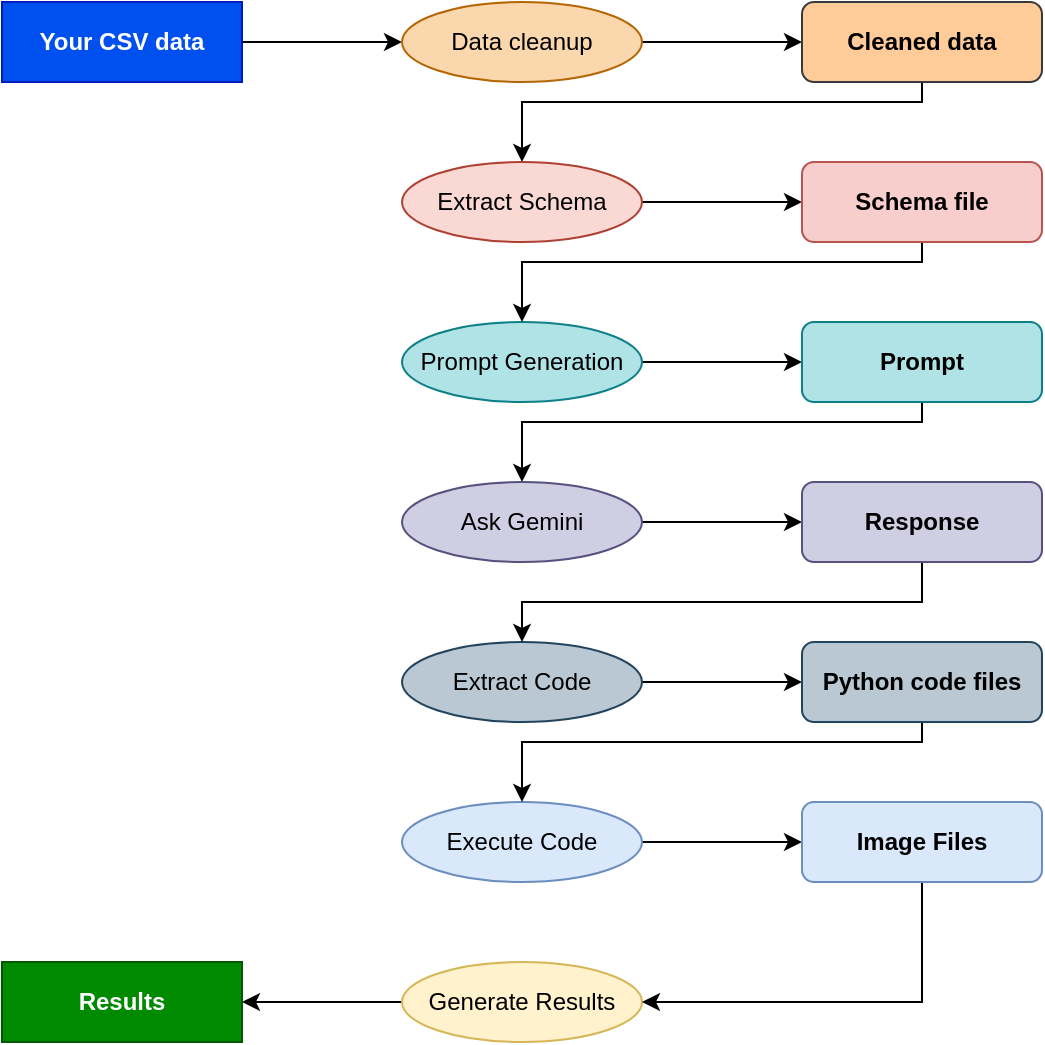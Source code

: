 <mxfile version="23.0.2" type="device">
  <diagram name="Page-1" id="l6_8Zbqo3mToLTJ_OAgP">
    <mxGraphModel dx="1434" dy="836" grid="1" gridSize="10" guides="1" tooltips="1" connect="1" arrows="1" fold="1" page="1" pageScale="1" pageWidth="850" pageHeight="1100" math="0" shadow="0">
      <root>
        <mxCell id="0" />
        <mxCell id="1" parent="0" />
        <mxCell id="gSnkdhx3CTirKvqgIJ9b-17" style="edgeStyle=orthogonalEdgeStyle;rounded=0;orthogonalLoop=1;jettySize=auto;html=1;entryX=0;entryY=0.5;entryDx=0;entryDy=0;" edge="1" parent="1" source="gSnkdhx3CTirKvqgIJ9b-1" target="gSnkdhx3CTirKvqgIJ9b-2">
          <mxGeometry relative="1" as="geometry" />
        </mxCell>
        <mxCell id="gSnkdhx3CTirKvqgIJ9b-1" value="Your CSV data" style="rounded=0;whiteSpace=wrap;html=1;fillColor=#0050ef;fontColor=#ffffff;strokeColor=#001DBC;fontStyle=1" vertex="1" parent="1">
          <mxGeometry x="200" y="240" width="120" height="40" as="geometry" />
        </mxCell>
        <mxCell id="gSnkdhx3CTirKvqgIJ9b-18" style="edgeStyle=orthogonalEdgeStyle;rounded=0;orthogonalLoop=1;jettySize=auto;html=1;entryX=0;entryY=0.5;entryDx=0;entryDy=0;" edge="1" parent="1" source="gSnkdhx3CTirKvqgIJ9b-2" target="gSnkdhx3CTirKvqgIJ9b-3">
          <mxGeometry relative="1" as="geometry" />
        </mxCell>
        <mxCell id="gSnkdhx3CTirKvqgIJ9b-2" value="Data cleanup" style="ellipse;whiteSpace=wrap;html=1;fillColor=#fad7ac;strokeColor=#b46504;" vertex="1" parent="1">
          <mxGeometry x="400" y="240" width="120" height="40" as="geometry" />
        </mxCell>
        <mxCell id="gSnkdhx3CTirKvqgIJ9b-19" style="edgeStyle=orthogonalEdgeStyle;rounded=0;orthogonalLoop=1;jettySize=auto;html=1;entryX=0.5;entryY=0;entryDx=0;entryDy=0;" edge="1" parent="1" source="gSnkdhx3CTirKvqgIJ9b-3" target="gSnkdhx3CTirKvqgIJ9b-4">
          <mxGeometry relative="1" as="geometry">
            <Array as="points">
              <mxPoint x="660" y="290" />
              <mxPoint x="460" y="290" />
            </Array>
          </mxGeometry>
        </mxCell>
        <mxCell id="gSnkdhx3CTirKvqgIJ9b-3" value="Cleaned data" style="rounded=1;whiteSpace=wrap;html=1;fillColor=#ffcc99;strokeColor=#36393d;fontStyle=1" vertex="1" parent="1">
          <mxGeometry x="600" y="240" width="120" height="40" as="geometry" />
        </mxCell>
        <mxCell id="gSnkdhx3CTirKvqgIJ9b-20" style="edgeStyle=orthogonalEdgeStyle;rounded=0;orthogonalLoop=1;jettySize=auto;html=1;entryX=0;entryY=0.5;entryDx=0;entryDy=0;" edge="1" parent="1" source="gSnkdhx3CTirKvqgIJ9b-4" target="gSnkdhx3CTirKvqgIJ9b-9">
          <mxGeometry relative="1" as="geometry" />
        </mxCell>
        <mxCell id="gSnkdhx3CTirKvqgIJ9b-4" value="Extract Schema" style="ellipse;whiteSpace=wrap;html=1;fillColor=#fad9d5;strokeColor=#ae4132;" vertex="1" parent="1">
          <mxGeometry x="400" y="320" width="120" height="40" as="geometry" />
        </mxCell>
        <mxCell id="gSnkdhx3CTirKvqgIJ9b-22" style="edgeStyle=orthogonalEdgeStyle;rounded=0;orthogonalLoop=1;jettySize=auto;html=1;entryX=0;entryY=0.5;entryDx=0;entryDy=0;" edge="1" parent="1" source="gSnkdhx3CTirKvqgIJ9b-5" target="gSnkdhx3CTirKvqgIJ9b-10">
          <mxGeometry relative="1" as="geometry" />
        </mxCell>
        <mxCell id="gSnkdhx3CTirKvqgIJ9b-5" value="Prompt Generation" style="ellipse;whiteSpace=wrap;html=1;fillColor=#b0e3e6;strokeColor=#0e8088;" vertex="1" parent="1">
          <mxGeometry x="400" y="400" width="120" height="40" as="geometry" />
        </mxCell>
        <mxCell id="gSnkdhx3CTirKvqgIJ9b-26" style="edgeStyle=orthogonalEdgeStyle;rounded=0;orthogonalLoop=1;jettySize=auto;html=1;entryX=0;entryY=0.5;entryDx=0;entryDy=0;" edge="1" parent="1" source="gSnkdhx3CTirKvqgIJ9b-6" target="gSnkdhx3CTirKvqgIJ9b-13">
          <mxGeometry relative="1" as="geometry" />
        </mxCell>
        <mxCell id="gSnkdhx3CTirKvqgIJ9b-6" value="Extract Code" style="ellipse;whiteSpace=wrap;html=1;fillColor=#bac8d3;strokeColor=#23445d;" vertex="1" parent="1">
          <mxGeometry x="400" y="560" width="120" height="40" as="geometry" />
        </mxCell>
        <mxCell id="gSnkdhx3CTirKvqgIJ9b-28" style="edgeStyle=orthogonalEdgeStyle;rounded=0;orthogonalLoop=1;jettySize=auto;html=1;entryX=0;entryY=0.5;entryDx=0;entryDy=0;" edge="1" parent="1" source="gSnkdhx3CTirKvqgIJ9b-7" target="gSnkdhx3CTirKvqgIJ9b-14">
          <mxGeometry relative="1" as="geometry" />
        </mxCell>
        <mxCell id="gSnkdhx3CTirKvqgIJ9b-7" value="Execute Code" style="ellipse;whiteSpace=wrap;html=1;fillColor=#dae8fc;strokeColor=#6c8ebf;" vertex="1" parent="1">
          <mxGeometry x="400" y="640" width="120" height="40" as="geometry" />
        </mxCell>
        <mxCell id="gSnkdhx3CTirKvqgIJ9b-30" style="edgeStyle=orthogonalEdgeStyle;rounded=0;orthogonalLoop=1;jettySize=auto;html=1;entryX=1;entryY=0.5;entryDx=0;entryDy=0;" edge="1" parent="1" source="gSnkdhx3CTirKvqgIJ9b-8" target="gSnkdhx3CTirKvqgIJ9b-16">
          <mxGeometry relative="1" as="geometry" />
        </mxCell>
        <mxCell id="gSnkdhx3CTirKvqgIJ9b-8" value="Generate Results" style="ellipse;whiteSpace=wrap;html=1;fillColor=#fff2cc;strokeColor=#d6b656;" vertex="1" parent="1">
          <mxGeometry x="400" y="720" width="120" height="40" as="geometry" />
        </mxCell>
        <mxCell id="gSnkdhx3CTirKvqgIJ9b-21" style="edgeStyle=orthogonalEdgeStyle;rounded=0;orthogonalLoop=1;jettySize=auto;html=1;entryX=0.5;entryY=0;entryDx=0;entryDy=0;" edge="1" parent="1" source="gSnkdhx3CTirKvqgIJ9b-9" target="gSnkdhx3CTirKvqgIJ9b-5">
          <mxGeometry relative="1" as="geometry">
            <Array as="points">
              <mxPoint x="660" y="370" />
              <mxPoint x="460" y="370" />
            </Array>
          </mxGeometry>
        </mxCell>
        <mxCell id="gSnkdhx3CTirKvqgIJ9b-9" value="Schema file" style="rounded=1;whiteSpace=wrap;html=1;fillColor=#f8cecc;strokeColor=#b85450;fontStyle=1" vertex="1" parent="1">
          <mxGeometry x="600" y="320" width="120" height="40" as="geometry" />
        </mxCell>
        <mxCell id="gSnkdhx3CTirKvqgIJ9b-23" style="edgeStyle=orthogonalEdgeStyle;rounded=0;orthogonalLoop=1;jettySize=auto;html=1;entryX=0.5;entryY=0;entryDx=0;entryDy=0;" edge="1" parent="1" source="gSnkdhx3CTirKvqgIJ9b-10" target="gSnkdhx3CTirKvqgIJ9b-11">
          <mxGeometry relative="1" as="geometry">
            <Array as="points">
              <mxPoint x="660" y="450" />
              <mxPoint x="460" y="450" />
            </Array>
          </mxGeometry>
        </mxCell>
        <mxCell id="gSnkdhx3CTirKvqgIJ9b-10" value="Prompt" style="rounded=1;whiteSpace=wrap;html=1;fillColor=#b0e3e6;strokeColor=#0e8088;fontStyle=1" vertex="1" parent="1">
          <mxGeometry x="600" y="400" width="120" height="40" as="geometry" />
        </mxCell>
        <mxCell id="gSnkdhx3CTirKvqgIJ9b-24" style="edgeStyle=orthogonalEdgeStyle;rounded=0;orthogonalLoop=1;jettySize=auto;html=1;entryX=0;entryY=0.5;entryDx=0;entryDy=0;" edge="1" parent="1" source="gSnkdhx3CTirKvqgIJ9b-11" target="gSnkdhx3CTirKvqgIJ9b-12">
          <mxGeometry relative="1" as="geometry" />
        </mxCell>
        <mxCell id="gSnkdhx3CTirKvqgIJ9b-11" value="Ask Gemini" style="ellipse;whiteSpace=wrap;html=1;fillColor=#d0cee2;strokeColor=#56517e;" vertex="1" parent="1">
          <mxGeometry x="400" y="480" width="120" height="40" as="geometry" />
        </mxCell>
        <mxCell id="gSnkdhx3CTirKvqgIJ9b-25" style="edgeStyle=orthogonalEdgeStyle;rounded=0;orthogonalLoop=1;jettySize=auto;html=1;" edge="1" parent="1" source="gSnkdhx3CTirKvqgIJ9b-12" target="gSnkdhx3CTirKvqgIJ9b-6">
          <mxGeometry relative="1" as="geometry">
            <Array as="points">
              <mxPoint x="660" y="540" />
              <mxPoint x="460" y="540" />
            </Array>
          </mxGeometry>
        </mxCell>
        <mxCell id="gSnkdhx3CTirKvqgIJ9b-12" value="Response" style="rounded=1;whiteSpace=wrap;html=1;fillColor=#d0cee2;strokeColor=#56517e;fontStyle=1" vertex="1" parent="1">
          <mxGeometry x="600" y="480" width="120" height="40" as="geometry" />
        </mxCell>
        <mxCell id="gSnkdhx3CTirKvqgIJ9b-27" style="edgeStyle=orthogonalEdgeStyle;rounded=0;orthogonalLoop=1;jettySize=auto;html=1;entryX=0.5;entryY=0;entryDx=0;entryDy=0;" edge="1" parent="1" source="gSnkdhx3CTirKvqgIJ9b-13" target="gSnkdhx3CTirKvqgIJ9b-7">
          <mxGeometry relative="1" as="geometry">
            <Array as="points">
              <mxPoint x="660" y="610" />
              <mxPoint x="460" y="610" />
            </Array>
          </mxGeometry>
        </mxCell>
        <mxCell id="gSnkdhx3CTirKvqgIJ9b-13" value="Python code files" style="rounded=1;whiteSpace=wrap;html=1;fillColor=#bac8d3;strokeColor=#23445d;fontStyle=1" vertex="1" parent="1">
          <mxGeometry x="600" y="560" width="120" height="40" as="geometry" />
        </mxCell>
        <mxCell id="gSnkdhx3CTirKvqgIJ9b-29" style="edgeStyle=orthogonalEdgeStyle;rounded=0;orthogonalLoop=1;jettySize=auto;html=1;entryX=1;entryY=0.5;entryDx=0;entryDy=0;" edge="1" parent="1" source="gSnkdhx3CTirKvqgIJ9b-14" target="gSnkdhx3CTirKvqgIJ9b-8">
          <mxGeometry relative="1" as="geometry">
            <Array as="points">
              <mxPoint x="660" y="740" />
            </Array>
          </mxGeometry>
        </mxCell>
        <mxCell id="gSnkdhx3CTirKvqgIJ9b-14" value="Image Files" style="rounded=1;whiteSpace=wrap;html=1;fillColor=#dae8fc;strokeColor=#6c8ebf;fontStyle=1" vertex="1" parent="1">
          <mxGeometry x="600" y="640" width="120" height="40" as="geometry" />
        </mxCell>
        <mxCell id="gSnkdhx3CTirKvqgIJ9b-16" value="Results" style="rounded=0;whiteSpace=wrap;html=1;fillColor=#008a00;fontColor=#ffffff;strokeColor=#005700;fontStyle=1" vertex="1" parent="1">
          <mxGeometry x="200" y="720" width="120" height="40" as="geometry" />
        </mxCell>
      </root>
    </mxGraphModel>
  </diagram>
</mxfile>
